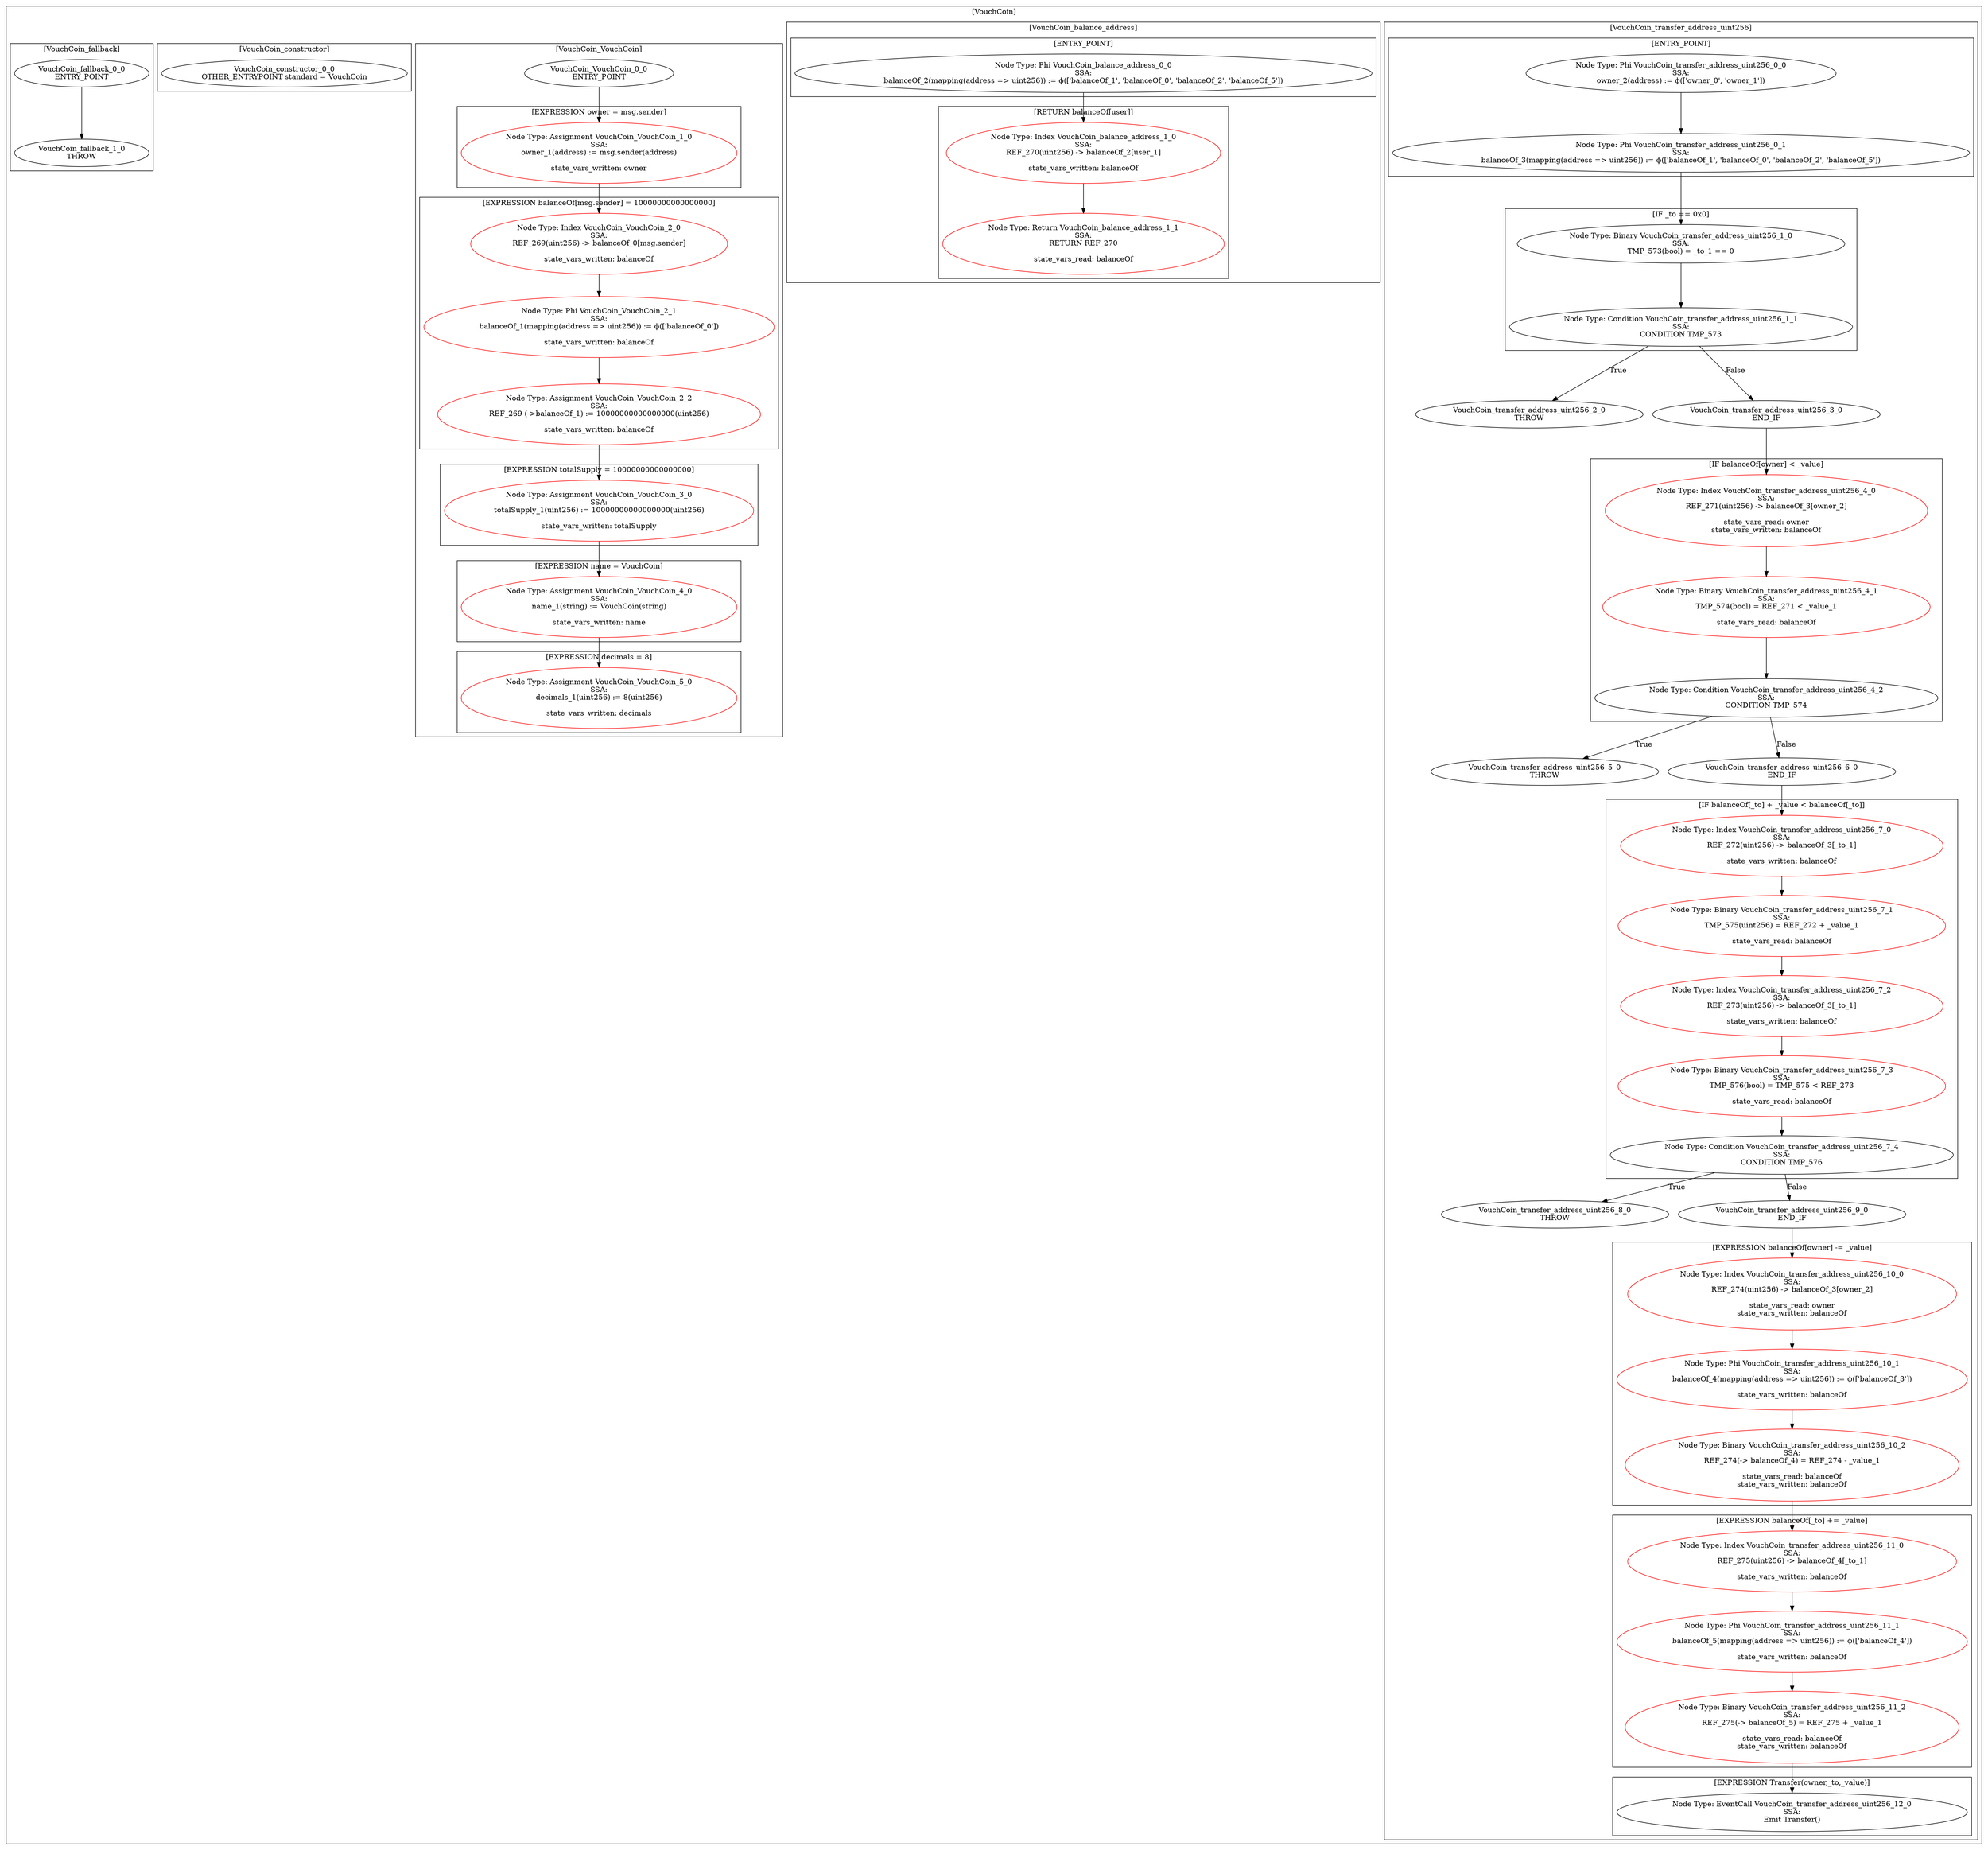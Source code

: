 strict digraph {
subgraph cluster_VouchCoin  {
label = "[VouchCoin]" 
subgraph cluster_VouchCoin_transfer_address_uint256 {
label = "[VouchCoin_transfer_address_uint256]" 
subgraph cluster_VouchCoin_transfer_address_uint256_1_0 {
label = "[IF _to == 0x0]" 
"VouchCoin_transfer_address_uint256_1_1" [label="Node Type: Condition VouchCoin_transfer_address_uint256_1_1
SSA:
CONDITION TMP_573
" color="black"];

"VouchCoin_transfer_address_uint256_1_0" [label="Node Type: Binary VouchCoin_transfer_address_uint256_1_0
SSA:
TMP_573(bool) = _to_1 == 0
" color="black"];

}
subgraph cluster_VouchCoin_transfer_address_uint256_4_0 {
label = "[IF balanceOf[owner] < _value]" 
"VouchCoin_transfer_address_uint256_4_0" [label="Node Type: Index VouchCoin_transfer_address_uint256_4_0
SSA:
REF_271(uint256) -> balanceOf_3[owner_2]

state_vars_read: owner
state_vars_written: balanceOf" color="red"];

"VouchCoin_transfer_address_uint256_4_1" [label="Node Type: Binary VouchCoin_transfer_address_uint256_4_1
SSA:
TMP_574(bool) = REF_271 < _value_1

state_vars_read: balanceOf" color="red"];

"VouchCoin_transfer_address_uint256_4_2" [label="Node Type: Condition VouchCoin_transfer_address_uint256_4_2
SSA:
CONDITION TMP_574
" color="black"];

}
subgraph cluster_VouchCoin_transfer_address_uint256_7_0 {
label = "[IF balanceOf[_to] + _value < balanceOf[_to]]" 
"VouchCoin_transfer_address_uint256_7_0" [label="Node Type: Index VouchCoin_transfer_address_uint256_7_0
SSA:
REF_272(uint256) -> balanceOf_3[_to_1]

state_vars_written: balanceOf" color="red"];

"VouchCoin_transfer_address_uint256_7_1" [label="Node Type: Binary VouchCoin_transfer_address_uint256_7_1
SSA:
TMP_575(uint256) = REF_272 + _value_1

state_vars_read: balanceOf" color="red"];

"VouchCoin_transfer_address_uint256_7_2" [label="Node Type: Index VouchCoin_transfer_address_uint256_7_2
SSA:
REF_273(uint256) -> balanceOf_3[_to_1]

state_vars_written: balanceOf" color="red"];

"VouchCoin_transfer_address_uint256_7_3" [label="Node Type: Binary VouchCoin_transfer_address_uint256_7_3
SSA:
TMP_576(bool) = TMP_575 < REF_273

state_vars_read: balanceOf" color="red"];

"VouchCoin_transfer_address_uint256_7_4" [label="Node Type: Condition VouchCoin_transfer_address_uint256_7_4
SSA:
CONDITION TMP_576
" color="black"];

}
subgraph cluster_VouchCoin_transfer_address_uint256_10_0 {
label = "[EXPRESSION balanceOf[owner] -= _value]" 
"VouchCoin_transfer_address_uint256_10_0" [label="Node Type: Index VouchCoin_transfer_address_uint256_10_0
SSA:
REF_274(uint256) -> balanceOf_3[owner_2]

state_vars_read: owner
state_vars_written: balanceOf" color="red"];

"VouchCoin_transfer_address_uint256_10_2" [label="Node Type: Binary VouchCoin_transfer_address_uint256_10_2
SSA:
REF_274(-> balanceOf_4) = REF_274 - _value_1

state_vars_read: balanceOf
state_vars_written: balanceOf" color="red"];

"VouchCoin_transfer_address_uint256_10_1" [label="Node Type: Phi VouchCoin_transfer_address_uint256_10_1
SSA:
balanceOf_4(mapping(address => uint256)) := ϕ(['balanceOf_3'])

state_vars_written: balanceOf" color="red"];

}
subgraph cluster_VouchCoin_transfer_address_uint256_11_0 {
label = "[EXPRESSION balanceOf[_to] += _value]" 
"VouchCoin_transfer_address_uint256_11_0" [label="Node Type: Index VouchCoin_transfer_address_uint256_11_0
SSA:
REF_275(uint256) -> balanceOf_4[_to_1]

state_vars_written: balanceOf" color="red"];

"VouchCoin_transfer_address_uint256_11_2" [label="Node Type: Binary VouchCoin_transfer_address_uint256_11_2
SSA:
REF_275(-> balanceOf_5) = REF_275 + _value_1

state_vars_read: balanceOf
state_vars_written: balanceOf" color="red"];

"VouchCoin_transfer_address_uint256_11_1" [label="Node Type: Phi VouchCoin_transfer_address_uint256_11_1
SSA:
balanceOf_5(mapping(address => uint256)) := ϕ(['balanceOf_4'])

state_vars_written: balanceOf" color="red"];

}
subgraph cluster_VouchCoin_transfer_address_uint256_0_0 {
label = "[ENTRY_POINT]" 
"VouchCoin_transfer_address_uint256_0_1" [label="Node Type: Phi VouchCoin_transfer_address_uint256_0_1
SSA:
balanceOf_3(mapping(address => uint256)) := ϕ(['balanceOf_1', 'balanceOf_0', 'balanceOf_2', 'balanceOf_5'])
" color="black"];

"VouchCoin_transfer_address_uint256_0_0" [label="Node Type: Phi VouchCoin_transfer_address_uint256_0_0
SSA:
owner_2(address) := ϕ(['owner_0', 'owner_1'])
" color="black"];

}
subgraph cluster_VouchCoin_transfer_address_uint256_12_0 {
label = "[EXPRESSION Transfer(owner,_to,_value)]" 
"VouchCoin_transfer_address_uint256_12_0" [label="Node Type: EventCall VouchCoin_transfer_address_uint256_12_0
SSA:
Emit Transfer()
" color="black"];

}
"VouchCoin_transfer_address_uint256_5_0" [label="VouchCoin_transfer_address_uint256_5_0
THROW"];

"VouchCoin_transfer_address_uint256_6_0" [label="VouchCoin_transfer_address_uint256_6_0
END_IF"];

"VouchCoin_transfer_address_uint256_8_0" [label="VouchCoin_transfer_address_uint256_8_0
THROW"];

"VouchCoin_transfer_address_uint256_2_0" [label="VouchCoin_transfer_address_uint256_2_0
THROW"];

"VouchCoin_transfer_address_uint256_9_0" [label="VouchCoin_transfer_address_uint256_9_0
END_IF"];

"VouchCoin_transfer_address_uint256_3_0" [label="VouchCoin_transfer_address_uint256_3_0
END_IF"];

}
subgraph cluster_VouchCoin_balance_address {
label = "[VouchCoin_balance_address]" 
subgraph cluster_VouchCoin_balance_address_1_0 {
label = "[RETURN balanceOf[user]]" 
"VouchCoin_balance_address_1_1" [label="Node Type: Return VouchCoin_balance_address_1_1
SSA:
RETURN REF_270

state_vars_read: balanceOf" color="red"];

"VouchCoin_balance_address_1_0" [label="Node Type: Index VouchCoin_balance_address_1_0
SSA:
REF_270(uint256) -> balanceOf_2[user_1]

state_vars_written: balanceOf" color="red"];

}
subgraph cluster_VouchCoin_balance_address_0_0 {
label = "[ENTRY_POINT]" 
"VouchCoin_balance_address_0_0" [label="Node Type: Phi VouchCoin_balance_address_0_0
SSA:
balanceOf_2(mapping(address => uint256)) := ϕ(['balanceOf_1', 'balanceOf_0', 'balanceOf_2', 'balanceOf_5'])
" color="black"];

}
}
subgraph cluster_VouchCoin_VouchCoin {
label = "[VouchCoin_VouchCoin]" 
subgraph cluster_VouchCoin_VouchCoin_2_0 {
label = "[EXPRESSION balanceOf[msg.sender] = 10000000000000000]" 
"VouchCoin_VouchCoin_2_2" [label="Node Type: Assignment VouchCoin_VouchCoin_2_2
SSA:
REF_269 (->balanceOf_1) := 10000000000000000(uint256)

state_vars_written: balanceOf" color="red"];

"VouchCoin_VouchCoin_2_0" [label="Node Type: Index VouchCoin_VouchCoin_2_0
SSA:
REF_269(uint256) -> balanceOf_0[msg.sender]

state_vars_written: balanceOf" color="red"];

"VouchCoin_VouchCoin_2_1" [label="Node Type: Phi VouchCoin_VouchCoin_2_1
SSA:
balanceOf_1(mapping(address => uint256)) := ϕ(['balanceOf_0'])

state_vars_written: balanceOf" color="red"];

}
subgraph cluster_VouchCoin_VouchCoin_1_0 {
label = "[EXPRESSION owner = msg.sender]" 
"VouchCoin_VouchCoin_1_0" [label="Node Type: Assignment VouchCoin_VouchCoin_1_0
SSA:
owner_1(address) := msg.sender(address)

state_vars_written: owner" color="red"];

}
subgraph cluster_VouchCoin_VouchCoin_5_0 {
label = "[EXPRESSION decimals = 8]" 
"VouchCoin_VouchCoin_5_0" [label="Node Type: Assignment VouchCoin_VouchCoin_5_0
SSA:
decimals_1(uint256) := 8(uint256)

state_vars_written: decimals" color="red"];

}
subgraph cluster_VouchCoin_VouchCoin_4_0 {
label = "[EXPRESSION name = VouchCoin]" 
"VouchCoin_VouchCoin_4_0" [label="Node Type: Assignment VouchCoin_VouchCoin_4_0
SSA:
name_1(string) := VouchCoin(string)

state_vars_written: name" color="red"];

}
subgraph cluster_VouchCoin_VouchCoin_3_0 {
label = "[EXPRESSION totalSupply = 10000000000000000]" 
"VouchCoin_VouchCoin_3_0" [label="Node Type: Assignment VouchCoin_VouchCoin_3_0
SSA:
totalSupply_1(uint256) := 10000000000000000(uint256)

state_vars_written: totalSupply" color="red"];

}
"VouchCoin_VouchCoin_0_0" [label="VouchCoin_VouchCoin_0_0
ENTRY_POINT"];

}
subgraph cluster_VouchCoin_constructor {
label = "[VouchCoin_constructor]" 
"VouchCoin_constructor_0_0" [label="VouchCoin_constructor_0_0
OTHER_ENTRYPOINT standard = VouchCoin"];

}
subgraph cluster_VouchCoin_fallback {
label = "[VouchCoin_fallback]" 
"VouchCoin_fallback_1_0" [label="VouchCoin_fallback_1_0
THROW"];

"VouchCoin_fallback_0_0" [label="VouchCoin_fallback_0_0
ENTRY_POINT"];

}
}
"VouchCoin_transfer_address_uint256_7_4" -> "VouchCoin_transfer_address_uint256_9_0" [label="False" color="black"]
"VouchCoin_transfer_address_uint256_10_0" -> "VouchCoin_transfer_address_uint256_10_1" [color="black"]
"VouchCoin_transfer_address_uint256_9_0" -> "VouchCoin_transfer_address_uint256_10_0" [color="black"]
"VouchCoin_transfer_address_uint256_10_1" -> "VouchCoin_transfer_address_uint256_10_2" [color="black"]
"VouchCoin_transfer_address_uint256_11_0" -> "VouchCoin_transfer_address_uint256_11_1" [color="black"]
"VouchCoin_transfer_address_uint256_10_2" -> "VouchCoin_transfer_address_uint256_11_0" [color="black"]
"VouchCoin_transfer_address_uint256_11_1" -> "VouchCoin_transfer_address_uint256_11_2" [color="black"]
"VouchCoin_VouchCoin_2_0" -> "VouchCoin_VouchCoin_2_1" [color="black"]
"VouchCoin_transfer_address_uint256_11_2" -> "VouchCoin_transfer_address_uint256_12_0" [color="black"]
"VouchCoin_fallback_0_0" -> "VouchCoin_fallback_1_0" [color="black"]
"VouchCoin_VouchCoin_0_0" -> "VouchCoin_VouchCoin_1_0" [color="black"]
"VouchCoin_VouchCoin_1_0" -> "VouchCoin_VouchCoin_2_0" [color="black"]
"VouchCoin_VouchCoin_2_1" -> "VouchCoin_VouchCoin_2_2" [color="black"]
"VouchCoin_VouchCoin_2_2" -> "VouchCoin_VouchCoin_3_0" [color="black"]
"VouchCoin_VouchCoin_3_0" -> "VouchCoin_VouchCoin_4_0" [color="black"]
"VouchCoin_VouchCoin_4_0" -> "VouchCoin_VouchCoin_5_0" [color="black"]
"VouchCoin_balance_address_1_0" -> "VouchCoin_balance_address_1_1" [color="black"]
"VouchCoin_balance_address_0_0" -> "VouchCoin_balance_address_1_0" [color="black"]
"VouchCoin_transfer_address_uint256_0_0" -> "VouchCoin_transfer_address_uint256_0_1" [color="black"]
"VouchCoin_transfer_address_uint256_1_0" -> "VouchCoin_transfer_address_uint256_1_1" [color="black"]
"VouchCoin_transfer_address_uint256_0_1" -> "VouchCoin_transfer_address_uint256_1_0" [color="black"]
"VouchCoin_transfer_address_uint256_1_1" -> "VouchCoin_transfer_address_uint256_2_0" [label="True" color="black"]
"VouchCoin_transfer_address_uint256_1_1" -> "VouchCoin_transfer_address_uint256_3_0" [label="False" color="black"]
"VouchCoin_transfer_address_uint256_4_0" -> "VouchCoin_transfer_address_uint256_4_1" [color="black"]
"VouchCoin_transfer_address_uint256_3_0" -> "VouchCoin_transfer_address_uint256_4_0" [color="black"]
"VouchCoin_transfer_address_uint256_4_1" -> "VouchCoin_transfer_address_uint256_4_2" [color="black"]
"VouchCoin_transfer_address_uint256_4_2" -> "VouchCoin_transfer_address_uint256_5_0" [label="True" color="black"]
"VouchCoin_transfer_address_uint256_4_2" -> "VouchCoin_transfer_address_uint256_6_0" [label="False" color="black"]
"VouchCoin_transfer_address_uint256_7_0" -> "VouchCoin_transfer_address_uint256_7_1" [color="black"]
"VouchCoin_transfer_address_uint256_6_0" -> "VouchCoin_transfer_address_uint256_7_0" [color="black"]
"VouchCoin_transfer_address_uint256_7_1" -> "VouchCoin_transfer_address_uint256_7_2" [color="black"]
"VouchCoin_transfer_address_uint256_7_2" -> "VouchCoin_transfer_address_uint256_7_3" [color="black"]
"VouchCoin_transfer_address_uint256_7_3" -> "VouchCoin_transfer_address_uint256_7_4" [color="black"]
"VouchCoin_transfer_address_uint256_7_4" -> "VouchCoin_transfer_address_uint256_8_0" [label="True" color="black"]
}